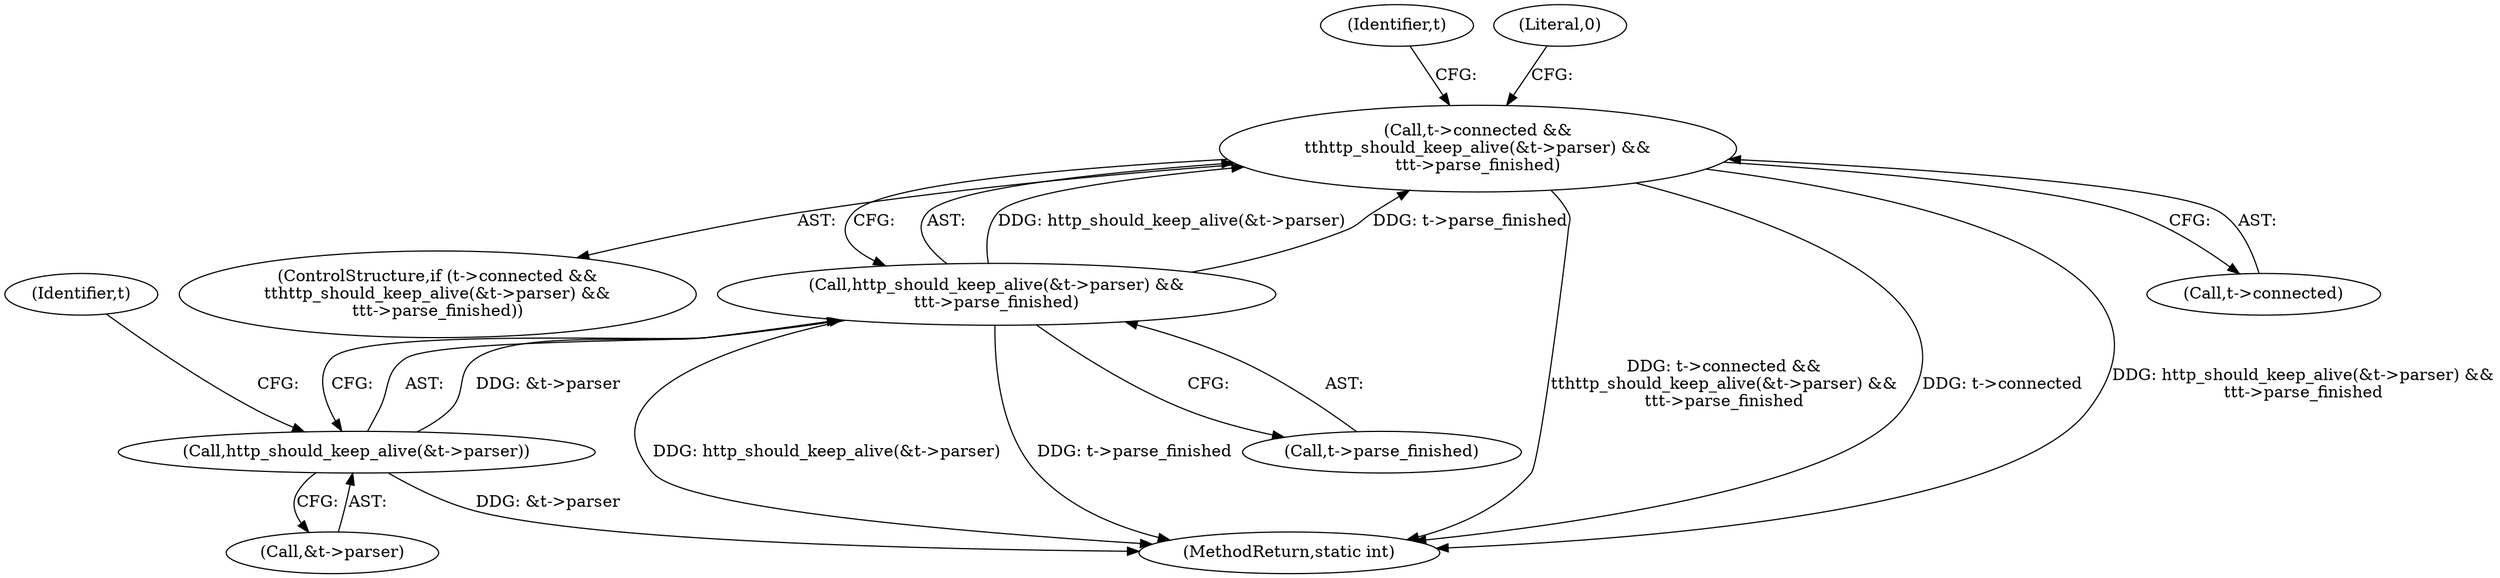 digraph "0_libgit2_b5c6a1b407b7f8b952bded2789593b68b1876211@API" {
"1000106" [label="(Call,t->connected &&\n\t\thttp_should_keep_alive(&t->parser) &&\n\t\tt->parse_finished)"];
"1000110" [label="(Call,http_should_keep_alive(&t->parser) &&\n\t\tt->parse_finished)"];
"1000111" [label="(Call,http_should_keep_alive(&t->parser))"];
"1000105" [label="(ControlStructure,if (t->connected &&\n\t\thttp_should_keep_alive(&t->parser) &&\n\t\tt->parse_finished))"];
"1000123" [label="(Identifier,t)"];
"1000120" [label="(Literal,0)"];
"1000111" [label="(Call,http_should_keep_alive(&t->parser))"];
"1000117" [label="(Identifier,t)"];
"1000110" [label="(Call,http_should_keep_alive(&t->parser) &&\n\t\tt->parse_finished)"];
"1000326" [label="(MethodReturn,static int)"];
"1000107" [label="(Call,t->connected)"];
"1000116" [label="(Call,t->parse_finished)"];
"1000112" [label="(Call,&t->parser)"];
"1000106" [label="(Call,t->connected &&\n\t\thttp_should_keep_alive(&t->parser) &&\n\t\tt->parse_finished)"];
"1000106" -> "1000105"  [label="AST: "];
"1000106" -> "1000107"  [label="CFG: "];
"1000106" -> "1000110"  [label="CFG: "];
"1000107" -> "1000106"  [label="AST: "];
"1000110" -> "1000106"  [label="AST: "];
"1000120" -> "1000106"  [label="CFG: "];
"1000123" -> "1000106"  [label="CFG: "];
"1000106" -> "1000326"  [label="DDG: t->connected &&\n\t\thttp_should_keep_alive(&t->parser) &&\n\t\tt->parse_finished"];
"1000106" -> "1000326"  [label="DDG: t->connected"];
"1000106" -> "1000326"  [label="DDG: http_should_keep_alive(&t->parser) &&\n\t\tt->parse_finished"];
"1000110" -> "1000106"  [label="DDG: http_should_keep_alive(&t->parser)"];
"1000110" -> "1000106"  [label="DDG: t->parse_finished"];
"1000110" -> "1000111"  [label="CFG: "];
"1000110" -> "1000116"  [label="CFG: "];
"1000111" -> "1000110"  [label="AST: "];
"1000116" -> "1000110"  [label="AST: "];
"1000110" -> "1000326"  [label="DDG: http_should_keep_alive(&t->parser)"];
"1000110" -> "1000326"  [label="DDG: t->parse_finished"];
"1000111" -> "1000110"  [label="DDG: &t->parser"];
"1000111" -> "1000112"  [label="CFG: "];
"1000112" -> "1000111"  [label="AST: "];
"1000117" -> "1000111"  [label="CFG: "];
"1000111" -> "1000326"  [label="DDG: &t->parser"];
}

